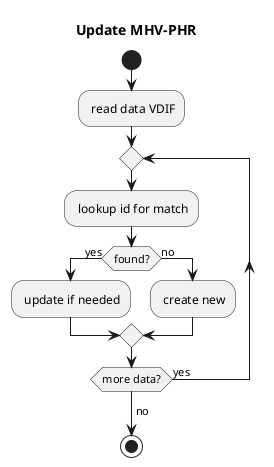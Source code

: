 @startuml
title Update MHV-PHR

start
: read data VDIF;

repeat
  : lookup id for match;
  if (found?) then (yes)
    : update if needed;
  else (no)
    : create new;
  endif 
repeat while (more data?) is (yes)
->no;
stop

@enduml
